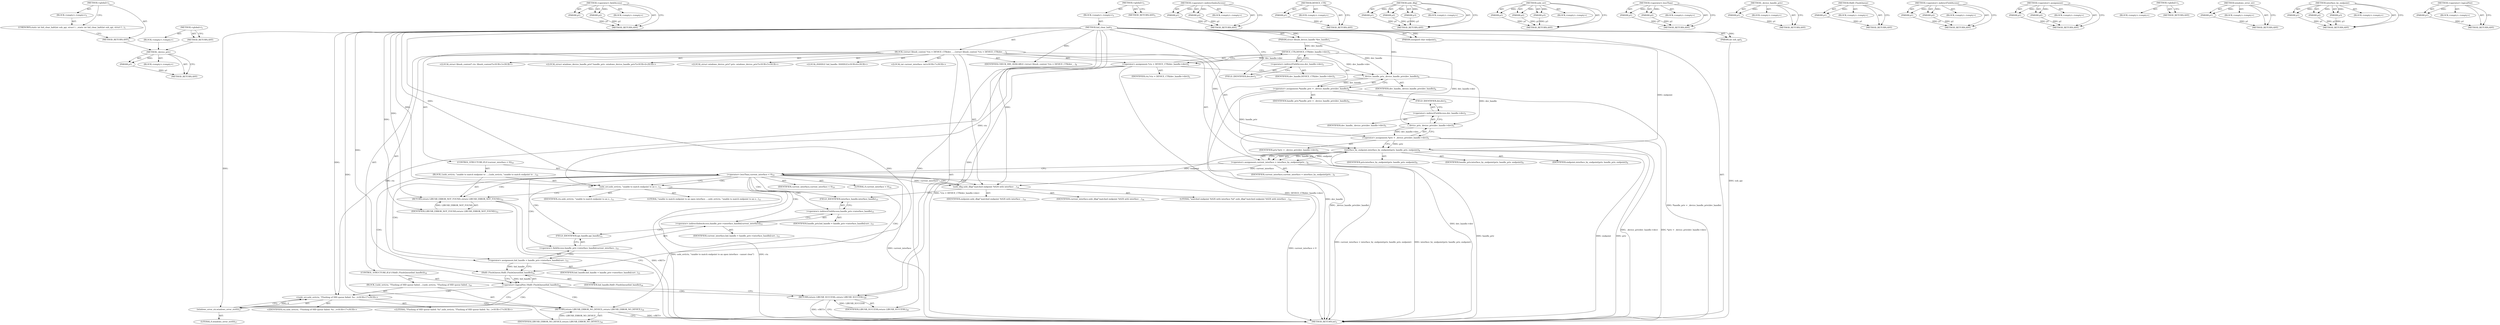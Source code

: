 digraph "&lt;global&gt;" {
vulnerable_131 [label=<(METHOD,_device_priv)>];
vulnerable_132 [label=<(PARAM,p1)>];
vulnerable_133 [label=<(BLOCK,&lt;empty&gt;,&lt;empty&gt;)>];
vulnerable_134 [label=<(METHOD_RETURN,ANY)>];
vulnerable_158 [label=<(METHOD,&lt;operator&gt;.fieldAccess)>];
vulnerable_159 [label=<(PARAM,p1)>];
vulnerable_160 [label=<(PARAM,p2)>];
vulnerable_161 [label=<(BLOCK,&lt;empty&gt;,&lt;empty&gt;)>];
vulnerable_162 [label=<(METHOD_RETURN,ANY)>];
vulnerable_6 [label=<(METHOD,&lt;global&gt;)<SUB>1</SUB>>];
vulnerable_7 [label=<(BLOCK,&lt;empty&gt;,&lt;empty&gt;)<SUB>1</SUB>>];
vulnerable_8 [label=<(METHOD,hid_clear_halt)<SUB>1</SUB>>];
vulnerable_9 [label=<(PARAM,int sub_api)<SUB>1</SUB>>];
vulnerable_10 [label=<(PARAM,struct libusb_device_handle *dev_handle)<SUB>1</SUB>>];
vulnerable_11 [label=<(PARAM,unsigned char endpoint)<SUB>1</SUB>>];
vulnerable_12 [label=<(BLOCK,{
	struct libusb_context *ctx = DEVICE_CTX(dev_...,{
	struct libusb_context *ctx = DEVICE_CTX(dev_...)<SUB>2</SUB>>];
vulnerable_13 [label="<(LOCAL,struct libusb_context* ctx: libusb_context*)<SUB>3</SUB>>"];
vulnerable_14 [label=<(&lt;operator&gt;.assignment,*ctx = DEVICE_CTX(dev_handle-&gt;dev))<SUB>3</SUB>>];
vulnerable_15 [label=<(IDENTIFIER,ctx,*ctx = DEVICE_CTX(dev_handle-&gt;dev))<SUB>3</SUB>>];
vulnerable_16 [label=<(DEVICE_CTX,DEVICE_CTX(dev_handle-&gt;dev))<SUB>3</SUB>>];
vulnerable_17 [label=<(&lt;operator&gt;.indirectFieldAccess,dev_handle-&gt;dev)<SUB>3</SUB>>];
vulnerable_18 [label=<(IDENTIFIER,dev_handle,DEVICE_CTX(dev_handle-&gt;dev))<SUB>3</SUB>>];
vulnerable_19 [label=<(FIELD_IDENTIFIER,dev,dev)<SUB>3</SUB>>];
vulnerable_20 [label="<(LOCAL,struct windows_device_handle_priv* handle_priv: windows_device_handle_priv*)<SUB>4</SUB>>"];
vulnerable_21 [label=<(&lt;operator&gt;.assignment,*handle_priv = _device_handle_priv(dev_handle))<SUB>4</SUB>>];
vulnerable_22 [label=<(IDENTIFIER,handle_priv,*handle_priv = _device_handle_priv(dev_handle))<SUB>4</SUB>>];
vulnerable_23 [label=<(_device_handle_priv,_device_handle_priv(dev_handle))<SUB>4</SUB>>];
vulnerable_24 [label=<(IDENTIFIER,dev_handle,_device_handle_priv(dev_handle))<SUB>4</SUB>>];
vulnerable_25 [label="<(LOCAL,struct windows_device_priv* priv: windows_device_priv*)<SUB>5</SUB>>"];
vulnerable_26 [label=<(&lt;operator&gt;.assignment,*priv = _device_priv(dev_handle-&gt;dev))<SUB>5</SUB>>];
vulnerable_27 [label=<(IDENTIFIER,priv,*priv = _device_priv(dev_handle-&gt;dev))<SUB>5</SUB>>];
vulnerable_28 [label=<(_device_priv,_device_priv(dev_handle-&gt;dev))<SUB>5</SUB>>];
vulnerable_29 [label=<(&lt;operator&gt;.indirectFieldAccess,dev_handle-&gt;dev)<SUB>5</SUB>>];
vulnerable_30 [label=<(IDENTIFIER,dev_handle,_device_priv(dev_handle-&gt;dev))<SUB>5</SUB>>];
vulnerable_31 [label=<(FIELD_IDENTIFIER,dev,dev)<SUB>5</SUB>>];
vulnerable_32 [label="<(LOCAL,HANDLE hid_handle: HANDLE)<SUB>6</SUB>>"];
vulnerable_33 [label="<(LOCAL,int current_interface: int)<SUB>7</SUB>>"];
vulnerable_34 [label=<(IDENTIFIER,CHECK_HID_AVAILABLE,{
	struct libusb_context *ctx = DEVICE_CTX(dev_...)<SUB>8</SUB>>];
vulnerable_35 [label=<(&lt;operator&gt;.assignment,current_interface = interface_by_endpoint(priv,...)<SUB>9</SUB>>];
vulnerable_36 [label=<(IDENTIFIER,current_interface,current_interface = interface_by_endpoint(priv,...)<SUB>9</SUB>>];
vulnerable_37 [label=<(interface_by_endpoint,interface_by_endpoint(priv, handle_priv, endpoint))<SUB>9</SUB>>];
vulnerable_38 [label=<(IDENTIFIER,priv,interface_by_endpoint(priv, handle_priv, endpoint))<SUB>9</SUB>>];
vulnerable_39 [label=<(IDENTIFIER,handle_priv,interface_by_endpoint(priv, handle_priv, endpoint))<SUB>9</SUB>>];
vulnerable_40 [label=<(IDENTIFIER,endpoint,interface_by_endpoint(priv, handle_priv, endpoint))<SUB>9</SUB>>];
vulnerable_41 [label=<(CONTROL_STRUCTURE,IF,if (current_interface &lt; 0))<SUB>10</SUB>>];
vulnerable_42 [label=<(&lt;operator&gt;.lessThan,current_interface &lt; 0)<SUB>10</SUB>>];
vulnerable_43 [label=<(IDENTIFIER,current_interface,current_interface &lt; 0)<SUB>10</SUB>>];
vulnerable_44 [label=<(LITERAL,0,current_interface &lt; 0)<SUB>10</SUB>>];
vulnerable_45 [label=<(BLOCK,{
		usbi_err(ctx, &quot;unable to match endpoint to ...,{
		usbi_err(ctx, &quot;unable to match endpoint to ...)<SUB>10</SUB>>];
vulnerable_46 [label=<(usbi_err,usbi_err(ctx, &quot;unable to match endpoint to an o...)<SUB>11</SUB>>];
vulnerable_47 [label=<(IDENTIFIER,ctx,usbi_err(ctx, &quot;unable to match endpoint to an o...)<SUB>11</SUB>>];
vulnerable_48 [label=<(LITERAL,&quot;unable to match endpoint to an open interface ...,usbi_err(ctx, &quot;unable to match endpoint to an o...)<SUB>11</SUB>>];
vulnerable_49 [label=<(RETURN,return LIBUSB_ERROR_NOT_FOUND;,return LIBUSB_ERROR_NOT_FOUND;)<SUB>12</SUB>>];
vulnerable_50 [label=<(IDENTIFIER,LIBUSB_ERROR_NOT_FOUND,return LIBUSB_ERROR_NOT_FOUND;)<SUB>12</SUB>>];
vulnerable_51 [label=<(usbi_dbg,usbi_dbg(&quot;matched endpoint %02X with interface ...)<SUB>14</SUB>>];
vulnerable_52 [label=<(LITERAL,&quot;matched endpoint %02X with interface %d&quot;,usbi_dbg(&quot;matched endpoint %02X with interface ...)<SUB>14</SUB>>];
vulnerable_53 [label=<(IDENTIFIER,endpoint,usbi_dbg(&quot;matched endpoint %02X with interface ...)<SUB>14</SUB>>];
vulnerable_54 [label=<(IDENTIFIER,current_interface,usbi_dbg(&quot;matched endpoint %02X with interface ...)<SUB>14</SUB>>];
vulnerable_55 [label=<(&lt;operator&gt;.assignment,hid_handle = handle_priv-&gt;interface_handle[curr...)<SUB>15</SUB>>];
vulnerable_56 [label=<(IDENTIFIER,hid_handle,hid_handle = handle_priv-&gt;interface_handle[curr...)<SUB>15</SUB>>];
vulnerable_57 [label=<(&lt;operator&gt;.fieldAccess,handle_priv-&gt;interface_handle[current_interface...)<SUB>15</SUB>>];
vulnerable_58 [label=<(&lt;operator&gt;.indirectIndexAccess,handle_priv-&gt;interface_handle[current_interface])<SUB>15</SUB>>];
vulnerable_59 [label=<(&lt;operator&gt;.indirectFieldAccess,handle_priv-&gt;interface_handle)<SUB>15</SUB>>];
vulnerable_60 [label=<(IDENTIFIER,handle_priv,hid_handle = handle_priv-&gt;interface_handle[curr...)<SUB>15</SUB>>];
vulnerable_61 [label=<(FIELD_IDENTIFIER,interface_handle,interface_handle)<SUB>15</SUB>>];
vulnerable_62 [label=<(IDENTIFIER,current_interface,hid_handle = handle_priv-&gt;interface_handle[curr...)<SUB>15</SUB>>];
vulnerable_63 [label=<(FIELD_IDENTIFIER,api_handle,api_handle)<SUB>15</SUB>>];
vulnerable_64 [label=<(CONTROL_STRUCTURE,IF,if (!HidD_FlushQueue(hid_handle)))<SUB>16</SUB>>];
vulnerable_65 [label=<(&lt;operator&gt;.logicalNot,!HidD_FlushQueue(hid_handle))<SUB>16</SUB>>];
vulnerable_66 [label=<(HidD_FlushQueue,HidD_FlushQueue(hid_handle))<SUB>16</SUB>>];
vulnerable_67 [label=<(IDENTIFIER,hid_handle,HidD_FlushQueue(hid_handle))<SUB>16</SUB>>];
vulnerable_68 [label=<(BLOCK,{
		usbi_err(ctx, &quot;Flushing of HID queue failed...,{
		usbi_err(ctx, &quot;Flushing of HID queue failed...)<SUB>16</SUB>>];
vulnerable_69 [label="<(usbi_err,usbi_err(ctx, &quot;Flushing of HID queue failed: %s...)<SUB>17</SUB>>"];
vulnerable_70 [label="<(IDENTIFIER,ctx,usbi_err(ctx, &quot;Flushing of HID queue failed: %s...)<SUB>17</SUB>>"];
vulnerable_71 [label="<(LITERAL,&quot;Flushing of HID queue failed: %s&quot;,usbi_err(ctx, &quot;Flushing of HID queue failed: %s...)<SUB>17</SUB>>"];
vulnerable_72 [label=<(windows_error_str,windows_error_str(0))<SUB>17</SUB>>];
vulnerable_73 [label=<(LITERAL,0,windows_error_str(0))<SUB>17</SUB>>];
vulnerable_74 [label=<(RETURN,return LIBUSB_ERROR_NO_DEVICE;,return LIBUSB_ERROR_NO_DEVICE;)<SUB>18</SUB>>];
vulnerable_75 [label=<(IDENTIFIER,LIBUSB_ERROR_NO_DEVICE,return LIBUSB_ERROR_NO_DEVICE;)<SUB>18</SUB>>];
vulnerable_76 [label=<(RETURN,return LIBUSB_SUCCESS;,return LIBUSB_SUCCESS;)<SUB>20</SUB>>];
vulnerable_77 [label=<(IDENTIFIER,LIBUSB_SUCCESS,return LIBUSB_SUCCESS;)<SUB>20</SUB>>];
vulnerable_78 [label=<(METHOD_RETURN,int)<SUB>1</SUB>>];
vulnerable_80 [label=<(METHOD_RETURN,ANY)<SUB>1</SUB>>];
vulnerable_163 [label=<(METHOD,&lt;operator&gt;.indirectIndexAccess)>];
vulnerable_164 [label=<(PARAM,p1)>];
vulnerable_165 [label=<(PARAM,p2)>];
vulnerable_166 [label=<(BLOCK,&lt;empty&gt;,&lt;empty&gt;)>];
vulnerable_167 [label=<(METHOD_RETURN,ANY)>];
vulnerable_118 [label=<(METHOD,DEVICE_CTX)>];
vulnerable_119 [label=<(PARAM,p1)>];
vulnerable_120 [label=<(BLOCK,&lt;empty&gt;,&lt;empty&gt;)>];
vulnerable_121 [label=<(METHOD_RETURN,ANY)>];
vulnerable_152 [label=<(METHOD,usbi_dbg)>];
vulnerable_153 [label=<(PARAM,p1)>];
vulnerable_154 [label=<(PARAM,p2)>];
vulnerable_155 [label=<(PARAM,p3)>];
vulnerable_156 [label=<(BLOCK,&lt;empty&gt;,&lt;empty&gt;)>];
vulnerable_157 [label=<(METHOD_RETURN,ANY)>];
vulnerable_146 [label=<(METHOD,usbi_err)>];
vulnerable_147 [label=<(PARAM,p1)>];
vulnerable_148 [label=<(PARAM,p2)>];
vulnerable_149 [label=<(PARAM,p3)>];
vulnerable_150 [label=<(BLOCK,&lt;empty&gt;,&lt;empty&gt;)>];
vulnerable_151 [label=<(METHOD_RETURN,ANY)>];
vulnerable_141 [label=<(METHOD,&lt;operator&gt;.lessThan)>];
vulnerable_142 [label=<(PARAM,p1)>];
vulnerable_143 [label=<(PARAM,p2)>];
vulnerable_144 [label=<(BLOCK,&lt;empty&gt;,&lt;empty&gt;)>];
vulnerable_145 [label=<(METHOD_RETURN,ANY)>];
vulnerable_127 [label=<(METHOD,_device_handle_priv)>];
vulnerable_128 [label=<(PARAM,p1)>];
vulnerable_129 [label=<(BLOCK,&lt;empty&gt;,&lt;empty&gt;)>];
vulnerable_130 [label=<(METHOD_RETURN,ANY)>];
vulnerable_172 [label=<(METHOD,HidD_FlushQueue)>];
vulnerable_173 [label=<(PARAM,p1)>];
vulnerable_174 [label=<(BLOCK,&lt;empty&gt;,&lt;empty&gt;)>];
vulnerable_175 [label=<(METHOD_RETURN,ANY)>];
vulnerable_122 [label=<(METHOD,&lt;operator&gt;.indirectFieldAccess)>];
vulnerable_123 [label=<(PARAM,p1)>];
vulnerable_124 [label=<(PARAM,p2)>];
vulnerable_125 [label=<(BLOCK,&lt;empty&gt;,&lt;empty&gt;)>];
vulnerable_126 [label=<(METHOD_RETURN,ANY)>];
vulnerable_113 [label=<(METHOD,&lt;operator&gt;.assignment)>];
vulnerable_114 [label=<(PARAM,p1)>];
vulnerable_115 [label=<(PARAM,p2)>];
vulnerable_116 [label=<(BLOCK,&lt;empty&gt;,&lt;empty&gt;)>];
vulnerable_117 [label=<(METHOD_RETURN,ANY)>];
vulnerable_107 [label=<(METHOD,&lt;global&gt;)<SUB>1</SUB>>];
vulnerable_108 [label=<(BLOCK,&lt;empty&gt;,&lt;empty&gt;)>];
vulnerable_109 [label=<(METHOD_RETURN,ANY)>];
vulnerable_176 [label=<(METHOD,windows_error_str)>];
vulnerable_177 [label=<(PARAM,p1)>];
vulnerable_178 [label=<(BLOCK,&lt;empty&gt;,&lt;empty&gt;)>];
vulnerable_179 [label=<(METHOD_RETURN,ANY)>];
vulnerable_135 [label=<(METHOD,interface_by_endpoint)>];
vulnerable_136 [label=<(PARAM,p1)>];
vulnerable_137 [label=<(PARAM,p2)>];
vulnerable_138 [label=<(PARAM,p3)>];
vulnerable_139 [label=<(BLOCK,&lt;empty&gt;,&lt;empty&gt;)>];
vulnerable_140 [label=<(METHOD_RETURN,ANY)>];
vulnerable_168 [label=<(METHOD,&lt;operator&gt;.logicalNot)>];
vulnerable_169 [label=<(PARAM,p1)>];
vulnerable_170 [label=<(BLOCK,&lt;empty&gt;,&lt;empty&gt;)>];
vulnerable_171 [label=<(METHOD_RETURN,ANY)>];
fixed_6 [label=<(METHOD,&lt;global&gt;)<SUB>1</SUB>>];
fixed_7 [label=<(BLOCK,&lt;empty&gt;,&lt;empty&gt;)<SUB>1</SUB>>];
fixed_8 [label=<(UNKNOWN,static int hid_clear_halt(int sub_api, struct l...,static int hid_clear_halt(int sub_api, struct l...)<SUB>1</SUB>>];
fixed_9 [label=<(METHOD_RETURN,ANY)<SUB>1</SUB>>];
fixed_14 [label=<(METHOD,&lt;global&gt;)<SUB>1</SUB>>];
fixed_15 [label=<(BLOCK,&lt;empty&gt;,&lt;empty&gt;)>];
fixed_16 [label=<(METHOD_RETURN,ANY)>];
vulnerable_131 -> vulnerable_132  [key=0, label="AST: "];
vulnerable_131 -> vulnerable_132  [key=1, label="DDG: "];
vulnerable_131 -> vulnerable_133  [key=0, label="AST: "];
vulnerable_131 -> vulnerable_134  [key=0, label="AST: "];
vulnerable_131 -> vulnerable_134  [key=1, label="CFG: "];
vulnerable_132 -> vulnerable_134  [key=0, label="DDG: p1"];
vulnerable_158 -> vulnerable_159  [key=0, label="AST: "];
vulnerable_158 -> vulnerable_159  [key=1, label="DDG: "];
vulnerable_158 -> vulnerable_161  [key=0, label="AST: "];
vulnerable_158 -> vulnerable_160  [key=0, label="AST: "];
vulnerable_158 -> vulnerable_160  [key=1, label="DDG: "];
vulnerable_158 -> vulnerable_162  [key=0, label="AST: "];
vulnerable_158 -> vulnerable_162  [key=1, label="CFG: "];
vulnerable_159 -> vulnerable_162  [key=0, label="DDG: p1"];
vulnerable_160 -> vulnerable_162  [key=0, label="DDG: p2"];
vulnerable_6 -> vulnerable_7  [key=0, label="AST: "];
vulnerable_6 -> vulnerable_80  [key=0, label="AST: "];
vulnerable_6 -> vulnerable_80  [key=1, label="CFG: "];
vulnerable_7 -> vulnerable_8  [key=0, label="AST: "];
vulnerable_8 -> vulnerable_9  [key=0, label="AST: "];
vulnerable_8 -> vulnerable_9  [key=1, label="DDG: "];
vulnerable_8 -> vulnerable_10  [key=0, label="AST: "];
vulnerable_8 -> vulnerable_10  [key=1, label="DDG: "];
vulnerable_8 -> vulnerable_11  [key=0, label="AST: "];
vulnerable_8 -> vulnerable_11  [key=1, label="DDG: "];
vulnerable_8 -> vulnerable_12  [key=0, label="AST: "];
vulnerable_8 -> vulnerable_78  [key=0, label="AST: "];
vulnerable_8 -> vulnerable_19  [key=0, label="CFG: "];
vulnerable_8 -> vulnerable_34  [key=0, label="DDG: "];
vulnerable_8 -> vulnerable_76  [key=0, label="DDG: "];
vulnerable_8 -> vulnerable_51  [key=0, label="DDG: "];
vulnerable_8 -> vulnerable_77  [key=0, label="DDG: "];
vulnerable_8 -> vulnerable_23  [key=0, label="DDG: "];
vulnerable_8 -> vulnerable_37  [key=0, label="DDG: "];
vulnerable_8 -> vulnerable_42  [key=0, label="DDG: "];
vulnerable_8 -> vulnerable_49  [key=0, label="DDG: "];
vulnerable_8 -> vulnerable_74  [key=0, label="DDG: "];
vulnerable_8 -> vulnerable_46  [key=0, label="DDG: "];
vulnerable_8 -> vulnerable_50  [key=0, label="DDG: "];
vulnerable_8 -> vulnerable_66  [key=0, label="DDG: "];
vulnerable_8 -> vulnerable_69  [key=0, label="DDG: "];
vulnerable_8 -> vulnerable_75  [key=0, label="DDG: "];
vulnerable_8 -> vulnerable_72  [key=0, label="DDG: "];
vulnerable_9 -> vulnerable_78  [key=0, label="DDG: sub_api"];
vulnerable_10 -> vulnerable_16  [key=0, label="DDG: dev_handle"];
vulnerable_10 -> vulnerable_23  [key=0, label="DDG: dev_handle"];
vulnerable_11 -> vulnerable_37  [key=0, label="DDG: endpoint"];
vulnerable_12 -> vulnerable_13  [key=0, label="AST: "];
vulnerable_12 -> vulnerable_14  [key=0, label="AST: "];
vulnerable_12 -> vulnerable_20  [key=0, label="AST: "];
vulnerable_12 -> vulnerable_21  [key=0, label="AST: "];
vulnerable_12 -> vulnerable_25  [key=0, label="AST: "];
vulnerable_12 -> vulnerable_26  [key=0, label="AST: "];
vulnerable_12 -> vulnerable_32  [key=0, label="AST: "];
vulnerable_12 -> vulnerable_33  [key=0, label="AST: "];
vulnerable_12 -> vulnerable_34  [key=0, label="AST: "];
vulnerable_12 -> vulnerable_35  [key=0, label="AST: "];
vulnerable_12 -> vulnerable_41  [key=0, label="AST: "];
vulnerable_12 -> vulnerable_51  [key=0, label="AST: "];
vulnerable_12 -> vulnerable_55  [key=0, label="AST: "];
vulnerable_12 -> vulnerable_64  [key=0, label="AST: "];
vulnerable_12 -> vulnerable_76  [key=0, label="AST: "];
vulnerable_14 -> vulnerable_15  [key=0, label="AST: "];
vulnerable_14 -> vulnerable_16  [key=0, label="AST: "];
vulnerable_14 -> vulnerable_23  [key=0, label="CFG: "];
vulnerable_14 -> vulnerable_78  [key=0, label="DDG: DEVICE_CTX(dev_handle-&gt;dev)"];
vulnerable_14 -> vulnerable_78  [key=1, label="DDG: *ctx = DEVICE_CTX(dev_handle-&gt;dev)"];
vulnerable_14 -> vulnerable_46  [key=0, label="DDG: ctx"];
vulnerable_14 -> vulnerable_69  [key=0, label="DDG: ctx"];
vulnerable_16 -> vulnerable_17  [key=0, label="AST: "];
vulnerable_16 -> vulnerable_14  [key=0, label="CFG: "];
vulnerable_16 -> vulnerable_14  [key=1, label="DDG: dev_handle-&gt;dev"];
vulnerable_16 -> vulnerable_23  [key=0, label="DDG: dev_handle-&gt;dev"];
vulnerable_16 -> vulnerable_28  [key=0, label="DDG: dev_handle-&gt;dev"];
vulnerable_17 -> vulnerable_18  [key=0, label="AST: "];
vulnerable_17 -> vulnerable_19  [key=0, label="AST: "];
vulnerable_17 -> vulnerable_16  [key=0, label="CFG: "];
vulnerable_19 -> vulnerable_17  [key=0, label="CFG: "];
vulnerable_21 -> vulnerable_22  [key=0, label="AST: "];
vulnerable_21 -> vulnerable_23  [key=0, label="AST: "];
vulnerable_21 -> vulnerable_31  [key=0, label="CFG: "];
vulnerable_21 -> vulnerable_78  [key=0, label="DDG: _device_handle_priv(dev_handle)"];
vulnerable_21 -> vulnerable_78  [key=1, label="DDG: *handle_priv = _device_handle_priv(dev_handle)"];
vulnerable_21 -> vulnerable_37  [key=0, label="DDG: handle_priv"];
vulnerable_23 -> vulnerable_24  [key=0, label="AST: "];
vulnerable_23 -> vulnerable_21  [key=0, label="CFG: "];
vulnerable_23 -> vulnerable_21  [key=1, label="DDG: dev_handle"];
vulnerable_23 -> vulnerable_78  [key=0, label="DDG: dev_handle"];
vulnerable_23 -> vulnerable_28  [key=0, label="DDG: dev_handle"];
vulnerable_26 -> vulnerable_27  [key=0, label="AST: "];
vulnerable_26 -> vulnerable_28  [key=0, label="AST: "];
vulnerable_26 -> vulnerable_37  [key=0, label="CFG: "];
vulnerable_26 -> vulnerable_37  [key=1, label="DDG: priv"];
vulnerable_26 -> vulnerable_78  [key=0, label="DDG: _device_priv(dev_handle-&gt;dev)"];
vulnerable_26 -> vulnerable_78  [key=1, label="DDG: *priv = _device_priv(dev_handle-&gt;dev)"];
vulnerable_28 -> vulnerable_29  [key=0, label="AST: "];
vulnerable_28 -> vulnerable_26  [key=0, label="CFG: "];
vulnerable_28 -> vulnerable_26  [key=1, label="DDG: dev_handle-&gt;dev"];
vulnerable_28 -> vulnerable_78  [key=0, label="DDG: dev_handle-&gt;dev"];
vulnerable_29 -> vulnerable_30  [key=0, label="AST: "];
vulnerable_29 -> vulnerable_31  [key=0, label="AST: "];
vulnerable_29 -> vulnerable_28  [key=0, label="CFG: "];
vulnerable_31 -> vulnerable_29  [key=0, label="CFG: "];
vulnerable_35 -> vulnerable_36  [key=0, label="AST: "];
vulnerable_35 -> vulnerable_37  [key=0, label="AST: "];
vulnerable_35 -> vulnerable_42  [key=0, label="CFG: "];
vulnerable_35 -> vulnerable_42  [key=1, label="DDG: current_interface"];
vulnerable_35 -> vulnerable_78  [key=0, label="DDG: interface_by_endpoint(priv, handle_priv, endpoint)"];
vulnerable_35 -> vulnerable_78  [key=1, label="DDG: current_interface = interface_by_endpoint(priv, handle_priv, endpoint)"];
vulnerable_37 -> vulnerable_38  [key=0, label="AST: "];
vulnerable_37 -> vulnerable_39  [key=0, label="AST: "];
vulnerable_37 -> vulnerable_40  [key=0, label="AST: "];
vulnerable_37 -> vulnerable_35  [key=0, label="CFG: "];
vulnerable_37 -> vulnerable_35  [key=1, label="DDG: priv"];
vulnerable_37 -> vulnerable_35  [key=2, label="DDG: handle_priv"];
vulnerable_37 -> vulnerable_35  [key=3, label="DDG: endpoint"];
vulnerable_37 -> vulnerable_78  [key=0, label="DDG: priv"];
vulnerable_37 -> vulnerable_78  [key=1, label="DDG: handle_priv"];
vulnerable_37 -> vulnerable_78  [key=2, label="DDG: endpoint"];
vulnerable_37 -> vulnerable_51  [key=0, label="DDG: endpoint"];
vulnerable_41 -> vulnerable_42  [key=0, label="AST: "];
vulnerable_41 -> vulnerable_45  [key=0, label="AST: "];
vulnerable_42 -> vulnerable_43  [key=0, label="AST: "];
vulnerable_42 -> vulnerable_44  [key=0, label="AST: "];
vulnerable_42 -> vulnerable_46  [key=0, label="CFG: "];
vulnerable_42 -> vulnerable_46  [key=1, label="CDG: "];
vulnerable_42 -> vulnerable_51  [key=0, label="CFG: "];
vulnerable_42 -> vulnerable_51  [key=1, label="DDG: current_interface"];
vulnerable_42 -> vulnerable_51  [key=2, label="CDG: "];
vulnerable_42 -> vulnerable_78  [key=0, label="DDG: current_interface"];
vulnerable_42 -> vulnerable_78  [key=1, label="DDG: current_interface &lt; 0"];
vulnerable_42 -> vulnerable_58  [key=0, label="CDG: "];
vulnerable_42 -> vulnerable_49  [key=0, label="CDG: "];
vulnerable_42 -> vulnerable_61  [key=0, label="CDG: "];
vulnerable_42 -> vulnerable_57  [key=0, label="CDG: "];
vulnerable_42 -> vulnerable_66  [key=0, label="CDG: "];
vulnerable_42 -> vulnerable_63  [key=0, label="CDG: "];
vulnerable_42 -> vulnerable_65  [key=0, label="CDG: "];
vulnerable_42 -> vulnerable_59  [key=0, label="CDG: "];
vulnerable_42 -> vulnerable_55  [key=0, label="CDG: "];
vulnerable_45 -> vulnerable_46  [key=0, label="AST: "];
vulnerable_45 -> vulnerable_49  [key=0, label="AST: "];
vulnerable_46 -> vulnerable_47  [key=0, label="AST: "];
vulnerable_46 -> vulnerable_48  [key=0, label="AST: "];
vulnerable_46 -> vulnerable_49  [key=0, label="CFG: "];
vulnerable_46 -> vulnerable_78  [key=0, label="DDG: ctx"];
vulnerable_46 -> vulnerable_78  [key=1, label="DDG: usbi_err(ctx, &quot;unable to match endpoint to an open interface - cannot clear&quot;)"];
vulnerable_49 -> vulnerable_50  [key=0, label="AST: "];
vulnerable_49 -> vulnerable_78  [key=0, label="CFG: "];
vulnerable_49 -> vulnerable_78  [key=1, label="DDG: &lt;RET&gt;"];
vulnerable_50 -> vulnerable_49  [key=0, label="DDG: LIBUSB_ERROR_NOT_FOUND"];
vulnerable_51 -> vulnerable_52  [key=0, label="AST: "];
vulnerable_51 -> vulnerable_53  [key=0, label="AST: "];
vulnerable_51 -> vulnerable_54  [key=0, label="AST: "];
vulnerable_51 -> vulnerable_61  [key=0, label="CFG: "];
vulnerable_55 -> vulnerable_56  [key=0, label="AST: "];
vulnerable_55 -> vulnerable_57  [key=0, label="AST: "];
vulnerable_55 -> vulnerable_66  [key=0, label="CFG: "];
vulnerable_55 -> vulnerable_66  [key=1, label="DDG: hid_handle"];
vulnerable_57 -> vulnerable_58  [key=0, label="AST: "];
vulnerable_57 -> vulnerable_63  [key=0, label="AST: "];
vulnerable_57 -> vulnerable_55  [key=0, label="CFG: "];
vulnerable_58 -> vulnerable_59  [key=0, label="AST: "];
vulnerable_58 -> vulnerable_62  [key=0, label="AST: "];
vulnerable_58 -> vulnerable_63  [key=0, label="CFG: "];
vulnerable_59 -> vulnerable_60  [key=0, label="AST: "];
vulnerable_59 -> vulnerable_61  [key=0, label="AST: "];
vulnerable_59 -> vulnerable_58  [key=0, label="CFG: "];
vulnerable_61 -> vulnerable_59  [key=0, label="CFG: "];
vulnerable_63 -> vulnerable_57  [key=0, label="CFG: "];
vulnerable_64 -> vulnerable_65  [key=0, label="AST: "];
vulnerable_64 -> vulnerable_68  [key=0, label="AST: "];
vulnerable_65 -> vulnerable_66  [key=0, label="AST: "];
vulnerable_65 -> vulnerable_72  [key=0, label="CFG: "];
vulnerable_65 -> vulnerable_72  [key=1, label="CDG: "];
vulnerable_65 -> vulnerable_76  [key=0, label="CFG: "];
vulnerable_65 -> vulnerable_76  [key=1, label="CDG: "];
vulnerable_65 -> vulnerable_69  [key=0, label="CDG: "];
vulnerable_65 -> vulnerable_74  [key=0, label="CDG: "];
vulnerable_66 -> vulnerable_67  [key=0, label="AST: "];
vulnerable_66 -> vulnerable_65  [key=0, label="CFG: "];
vulnerable_66 -> vulnerable_65  [key=1, label="DDG: hid_handle"];
vulnerable_68 -> vulnerable_69  [key=0, label="AST: "];
vulnerable_68 -> vulnerable_74  [key=0, label="AST: "];
vulnerable_69 -> vulnerable_70  [key=0, label="AST: "];
vulnerable_69 -> vulnerable_71  [key=0, label="AST: "];
vulnerable_69 -> vulnerable_72  [key=0, label="AST: "];
vulnerable_69 -> vulnerable_74  [key=0, label="CFG: "];
vulnerable_72 -> vulnerable_73  [key=0, label="AST: "];
vulnerable_72 -> vulnerable_69  [key=0, label="CFG: "];
vulnerable_72 -> vulnerable_69  [key=1, label="DDG: 0"];
vulnerable_74 -> vulnerable_75  [key=0, label="AST: "];
vulnerable_74 -> vulnerable_78  [key=0, label="CFG: "];
vulnerable_74 -> vulnerable_78  [key=1, label="DDG: &lt;RET&gt;"];
vulnerable_75 -> vulnerable_74  [key=0, label="DDG: LIBUSB_ERROR_NO_DEVICE"];
vulnerable_76 -> vulnerable_77  [key=0, label="AST: "];
vulnerable_76 -> vulnerable_78  [key=0, label="CFG: "];
vulnerable_76 -> vulnerable_78  [key=1, label="DDG: &lt;RET&gt;"];
vulnerable_77 -> vulnerable_76  [key=0, label="DDG: LIBUSB_SUCCESS"];
vulnerable_163 -> vulnerable_164  [key=0, label="AST: "];
vulnerable_163 -> vulnerable_164  [key=1, label="DDG: "];
vulnerable_163 -> vulnerable_166  [key=0, label="AST: "];
vulnerable_163 -> vulnerable_165  [key=0, label="AST: "];
vulnerable_163 -> vulnerable_165  [key=1, label="DDG: "];
vulnerable_163 -> vulnerable_167  [key=0, label="AST: "];
vulnerable_163 -> vulnerable_167  [key=1, label="CFG: "];
vulnerable_164 -> vulnerable_167  [key=0, label="DDG: p1"];
vulnerable_165 -> vulnerable_167  [key=0, label="DDG: p2"];
vulnerable_118 -> vulnerable_119  [key=0, label="AST: "];
vulnerable_118 -> vulnerable_119  [key=1, label="DDG: "];
vulnerable_118 -> vulnerable_120  [key=0, label="AST: "];
vulnerable_118 -> vulnerable_121  [key=0, label="AST: "];
vulnerable_118 -> vulnerable_121  [key=1, label="CFG: "];
vulnerable_119 -> vulnerable_121  [key=0, label="DDG: p1"];
vulnerable_152 -> vulnerable_153  [key=0, label="AST: "];
vulnerable_152 -> vulnerable_153  [key=1, label="DDG: "];
vulnerable_152 -> vulnerable_156  [key=0, label="AST: "];
vulnerable_152 -> vulnerable_154  [key=0, label="AST: "];
vulnerable_152 -> vulnerable_154  [key=1, label="DDG: "];
vulnerable_152 -> vulnerable_157  [key=0, label="AST: "];
vulnerable_152 -> vulnerable_157  [key=1, label="CFG: "];
vulnerable_152 -> vulnerable_155  [key=0, label="AST: "];
vulnerable_152 -> vulnerable_155  [key=1, label="DDG: "];
vulnerable_153 -> vulnerable_157  [key=0, label="DDG: p1"];
vulnerable_154 -> vulnerable_157  [key=0, label="DDG: p2"];
vulnerable_155 -> vulnerable_157  [key=0, label="DDG: p3"];
vulnerable_146 -> vulnerable_147  [key=0, label="AST: "];
vulnerable_146 -> vulnerable_147  [key=1, label="DDG: "];
vulnerable_146 -> vulnerable_150  [key=0, label="AST: "];
vulnerable_146 -> vulnerable_148  [key=0, label="AST: "];
vulnerable_146 -> vulnerable_148  [key=1, label="DDG: "];
vulnerable_146 -> vulnerable_151  [key=0, label="AST: "];
vulnerable_146 -> vulnerable_151  [key=1, label="CFG: "];
vulnerable_146 -> vulnerable_149  [key=0, label="AST: "];
vulnerable_146 -> vulnerable_149  [key=1, label="DDG: "];
vulnerable_147 -> vulnerable_151  [key=0, label="DDG: p1"];
vulnerable_148 -> vulnerable_151  [key=0, label="DDG: p2"];
vulnerable_149 -> vulnerable_151  [key=0, label="DDG: p3"];
vulnerable_141 -> vulnerable_142  [key=0, label="AST: "];
vulnerable_141 -> vulnerable_142  [key=1, label="DDG: "];
vulnerable_141 -> vulnerable_144  [key=0, label="AST: "];
vulnerable_141 -> vulnerable_143  [key=0, label="AST: "];
vulnerable_141 -> vulnerable_143  [key=1, label="DDG: "];
vulnerable_141 -> vulnerable_145  [key=0, label="AST: "];
vulnerable_141 -> vulnerable_145  [key=1, label="CFG: "];
vulnerable_142 -> vulnerable_145  [key=0, label="DDG: p1"];
vulnerable_143 -> vulnerable_145  [key=0, label="DDG: p2"];
vulnerable_127 -> vulnerable_128  [key=0, label="AST: "];
vulnerable_127 -> vulnerable_128  [key=1, label="DDG: "];
vulnerable_127 -> vulnerable_129  [key=0, label="AST: "];
vulnerable_127 -> vulnerable_130  [key=0, label="AST: "];
vulnerable_127 -> vulnerable_130  [key=1, label="CFG: "];
vulnerable_128 -> vulnerable_130  [key=0, label="DDG: p1"];
vulnerable_172 -> vulnerable_173  [key=0, label="AST: "];
vulnerable_172 -> vulnerable_173  [key=1, label="DDG: "];
vulnerable_172 -> vulnerable_174  [key=0, label="AST: "];
vulnerable_172 -> vulnerable_175  [key=0, label="AST: "];
vulnerable_172 -> vulnerable_175  [key=1, label="CFG: "];
vulnerable_173 -> vulnerable_175  [key=0, label="DDG: p1"];
vulnerable_122 -> vulnerable_123  [key=0, label="AST: "];
vulnerable_122 -> vulnerable_123  [key=1, label="DDG: "];
vulnerable_122 -> vulnerable_125  [key=0, label="AST: "];
vulnerable_122 -> vulnerable_124  [key=0, label="AST: "];
vulnerable_122 -> vulnerable_124  [key=1, label="DDG: "];
vulnerable_122 -> vulnerable_126  [key=0, label="AST: "];
vulnerable_122 -> vulnerable_126  [key=1, label="CFG: "];
vulnerable_123 -> vulnerable_126  [key=0, label="DDG: p1"];
vulnerable_124 -> vulnerable_126  [key=0, label="DDG: p2"];
vulnerable_113 -> vulnerable_114  [key=0, label="AST: "];
vulnerable_113 -> vulnerable_114  [key=1, label="DDG: "];
vulnerable_113 -> vulnerable_116  [key=0, label="AST: "];
vulnerable_113 -> vulnerable_115  [key=0, label="AST: "];
vulnerable_113 -> vulnerable_115  [key=1, label="DDG: "];
vulnerable_113 -> vulnerable_117  [key=0, label="AST: "];
vulnerable_113 -> vulnerable_117  [key=1, label="CFG: "];
vulnerable_114 -> vulnerable_117  [key=0, label="DDG: p1"];
vulnerable_115 -> vulnerable_117  [key=0, label="DDG: p2"];
vulnerable_107 -> vulnerable_108  [key=0, label="AST: "];
vulnerable_107 -> vulnerable_109  [key=0, label="AST: "];
vulnerable_107 -> vulnerable_109  [key=1, label="CFG: "];
vulnerable_176 -> vulnerable_177  [key=0, label="AST: "];
vulnerable_176 -> vulnerable_177  [key=1, label="DDG: "];
vulnerable_176 -> vulnerable_178  [key=0, label="AST: "];
vulnerable_176 -> vulnerable_179  [key=0, label="AST: "];
vulnerable_176 -> vulnerable_179  [key=1, label="CFG: "];
vulnerable_177 -> vulnerable_179  [key=0, label="DDG: p1"];
vulnerable_135 -> vulnerable_136  [key=0, label="AST: "];
vulnerable_135 -> vulnerable_136  [key=1, label="DDG: "];
vulnerable_135 -> vulnerable_139  [key=0, label="AST: "];
vulnerable_135 -> vulnerable_137  [key=0, label="AST: "];
vulnerable_135 -> vulnerable_137  [key=1, label="DDG: "];
vulnerable_135 -> vulnerable_140  [key=0, label="AST: "];
vulnerable_135 -> vulnerable_140  [key=1, label="CFG: "];
vulnerable_135 -> vulnerable_138  [key=0, label="AST: "];
vulnerable_135 -> vulnerable_138  [key=1, label="DDG: "];
vulnerable_136 -> vulnerable_140  [key=0, label="DDG: p1"];
vulnerable_137 -> vulnerable_140  [key=0, label="DDG: p2"];
vulnerable_138 -> vulnerable_140  [key=0, label="DDG: p3"];
vulnerable_168 -> vulnerable_169  [key=0, label="AST: "];
vulnerable_168 -> vulnerable_169  [key=1, label="DDG: "];
vulnerable_168 -> vulnerable_170  [key=0, label="AST: "];
vulnerable_168 -> vulnerable_171  [key=0, label="AST: "];
vulnerable_168 -> vulnerable_171  [key=1, label="CFG: "];
vulnerable_169 -> vulnerable_171  [key=0, label="DDG: p1"];
fixed_6 -> fixed_7  [key=0, label="AST: "];
fixed_6 -> fixed_9  [key=0, label="AST: "];
fixed_6 -> fixed_8  [key=0, label="CFG: "];
fixed_7 -> fixed_8  [key=0, label="AST: "];
fixed_8 -> fixed_9  [key=0, label="CFG: "];
fixed_9 -> vulnerable_131  [key=0];
fixed_14 -> fixed_15  [key=0, label="AST: "];
fixed_14 -> fixed_16  [key=0, label="AST: "];
fixed_14 -> fixed_16  [key=1, label="CFG: "];
fixed_15 -> vulnerable_131  [key=0];
fixed_16 -> vulnerable_131  [key=0];
}
